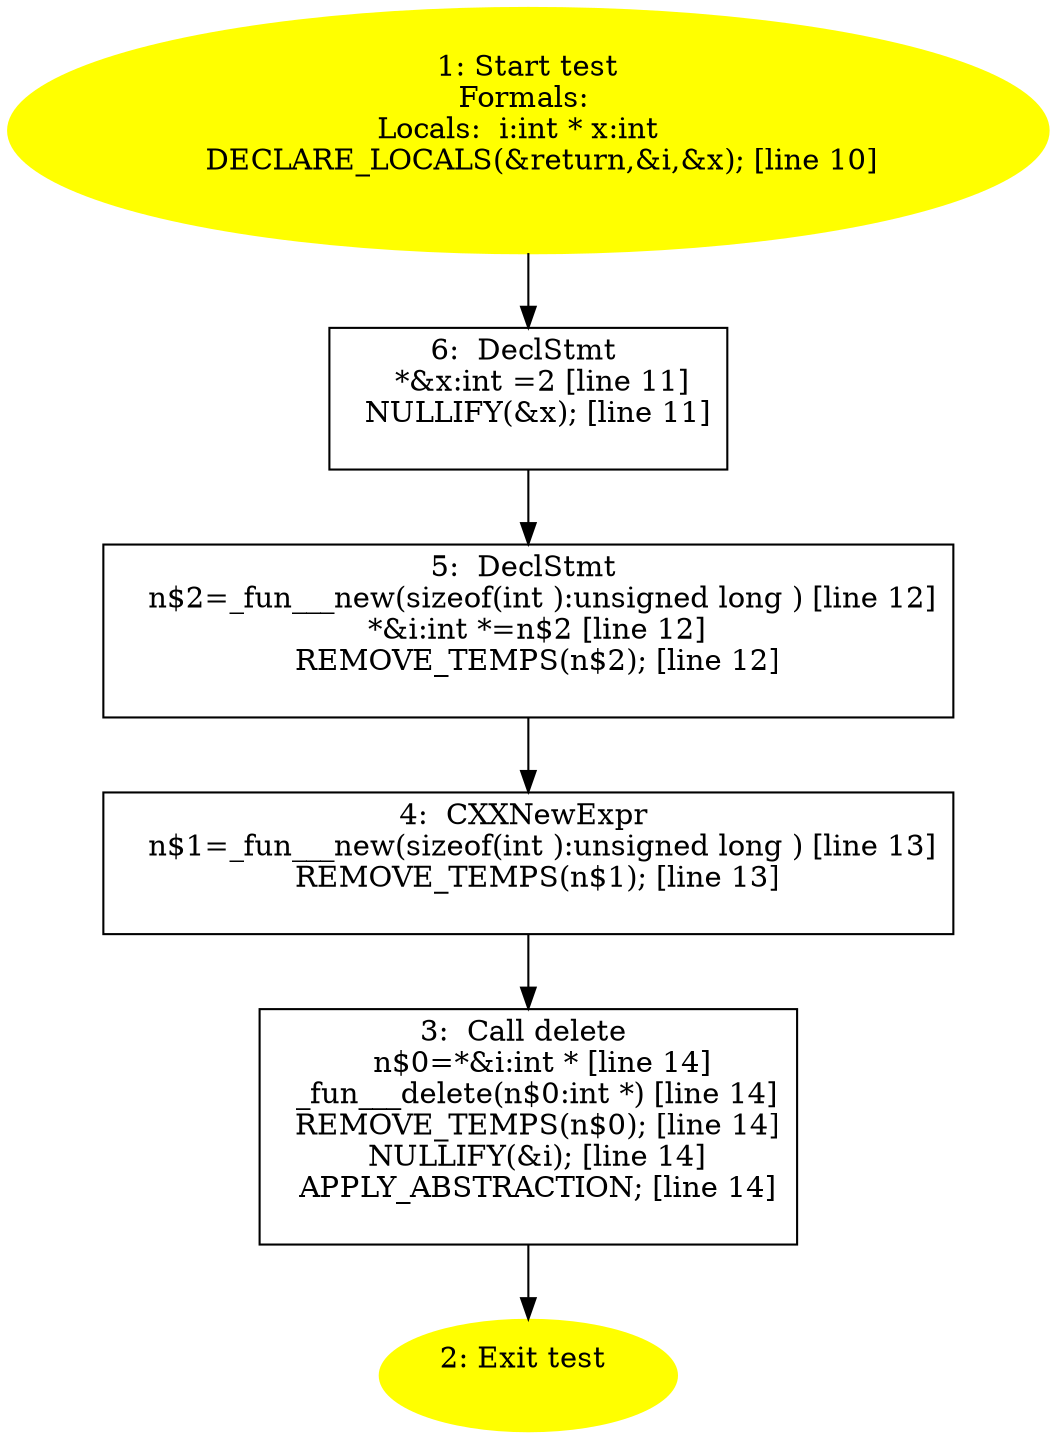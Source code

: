 /* @generated */
digraph iCFG {
6 [label="6:  DeclStmt \n   *&x:int =2 [line 11]\n  NULLIFY(&x); [line 11]\n " shape="box"]
	

	 6 -> 5 ;
5 [label="5:  DeclStmt \n   n$2=_fun___new(sizeof(int ):unsigned long ) [line 12]\n  *&i:int *=n$2 [line 12]\n  REMOVE_TEMPS(n$2); [line 12]\n " shape="box"]
	

	 5 -> 4 ;
4 [label="4:  CXXNewExpr \n   n$1=_fun___new(sizeof(int ):unsigned long ) [line 13]\n  REMOVE_TEMPS(n$1); [line 13]\n " shape="box"]
	

	 4 -> 3 ;
3 [label="3:  Call delete \n   n$0=*&i:int * [line 14]\n  _fun___delete(n$0:int *) [line 14]\n  REMOVE_TEMPS(n$0); [line 14]\n  NULLIFY(&i); [line 14]\n  APPLY_ABSTRACTION; [line 14]\n " shape="box"]
	

	 3 -> 2 ;
2 [label="2: Exit test \n  " color=yellow style=filled]
	

1 [label="1: Start test\nFormals: \nLocals:  i:int * x:int  \n   DECLARE_LOCALS(&return,&i,&x); [line 10]\n " color=yellow style=filled]
	

	 1 -> 6 ;
}
